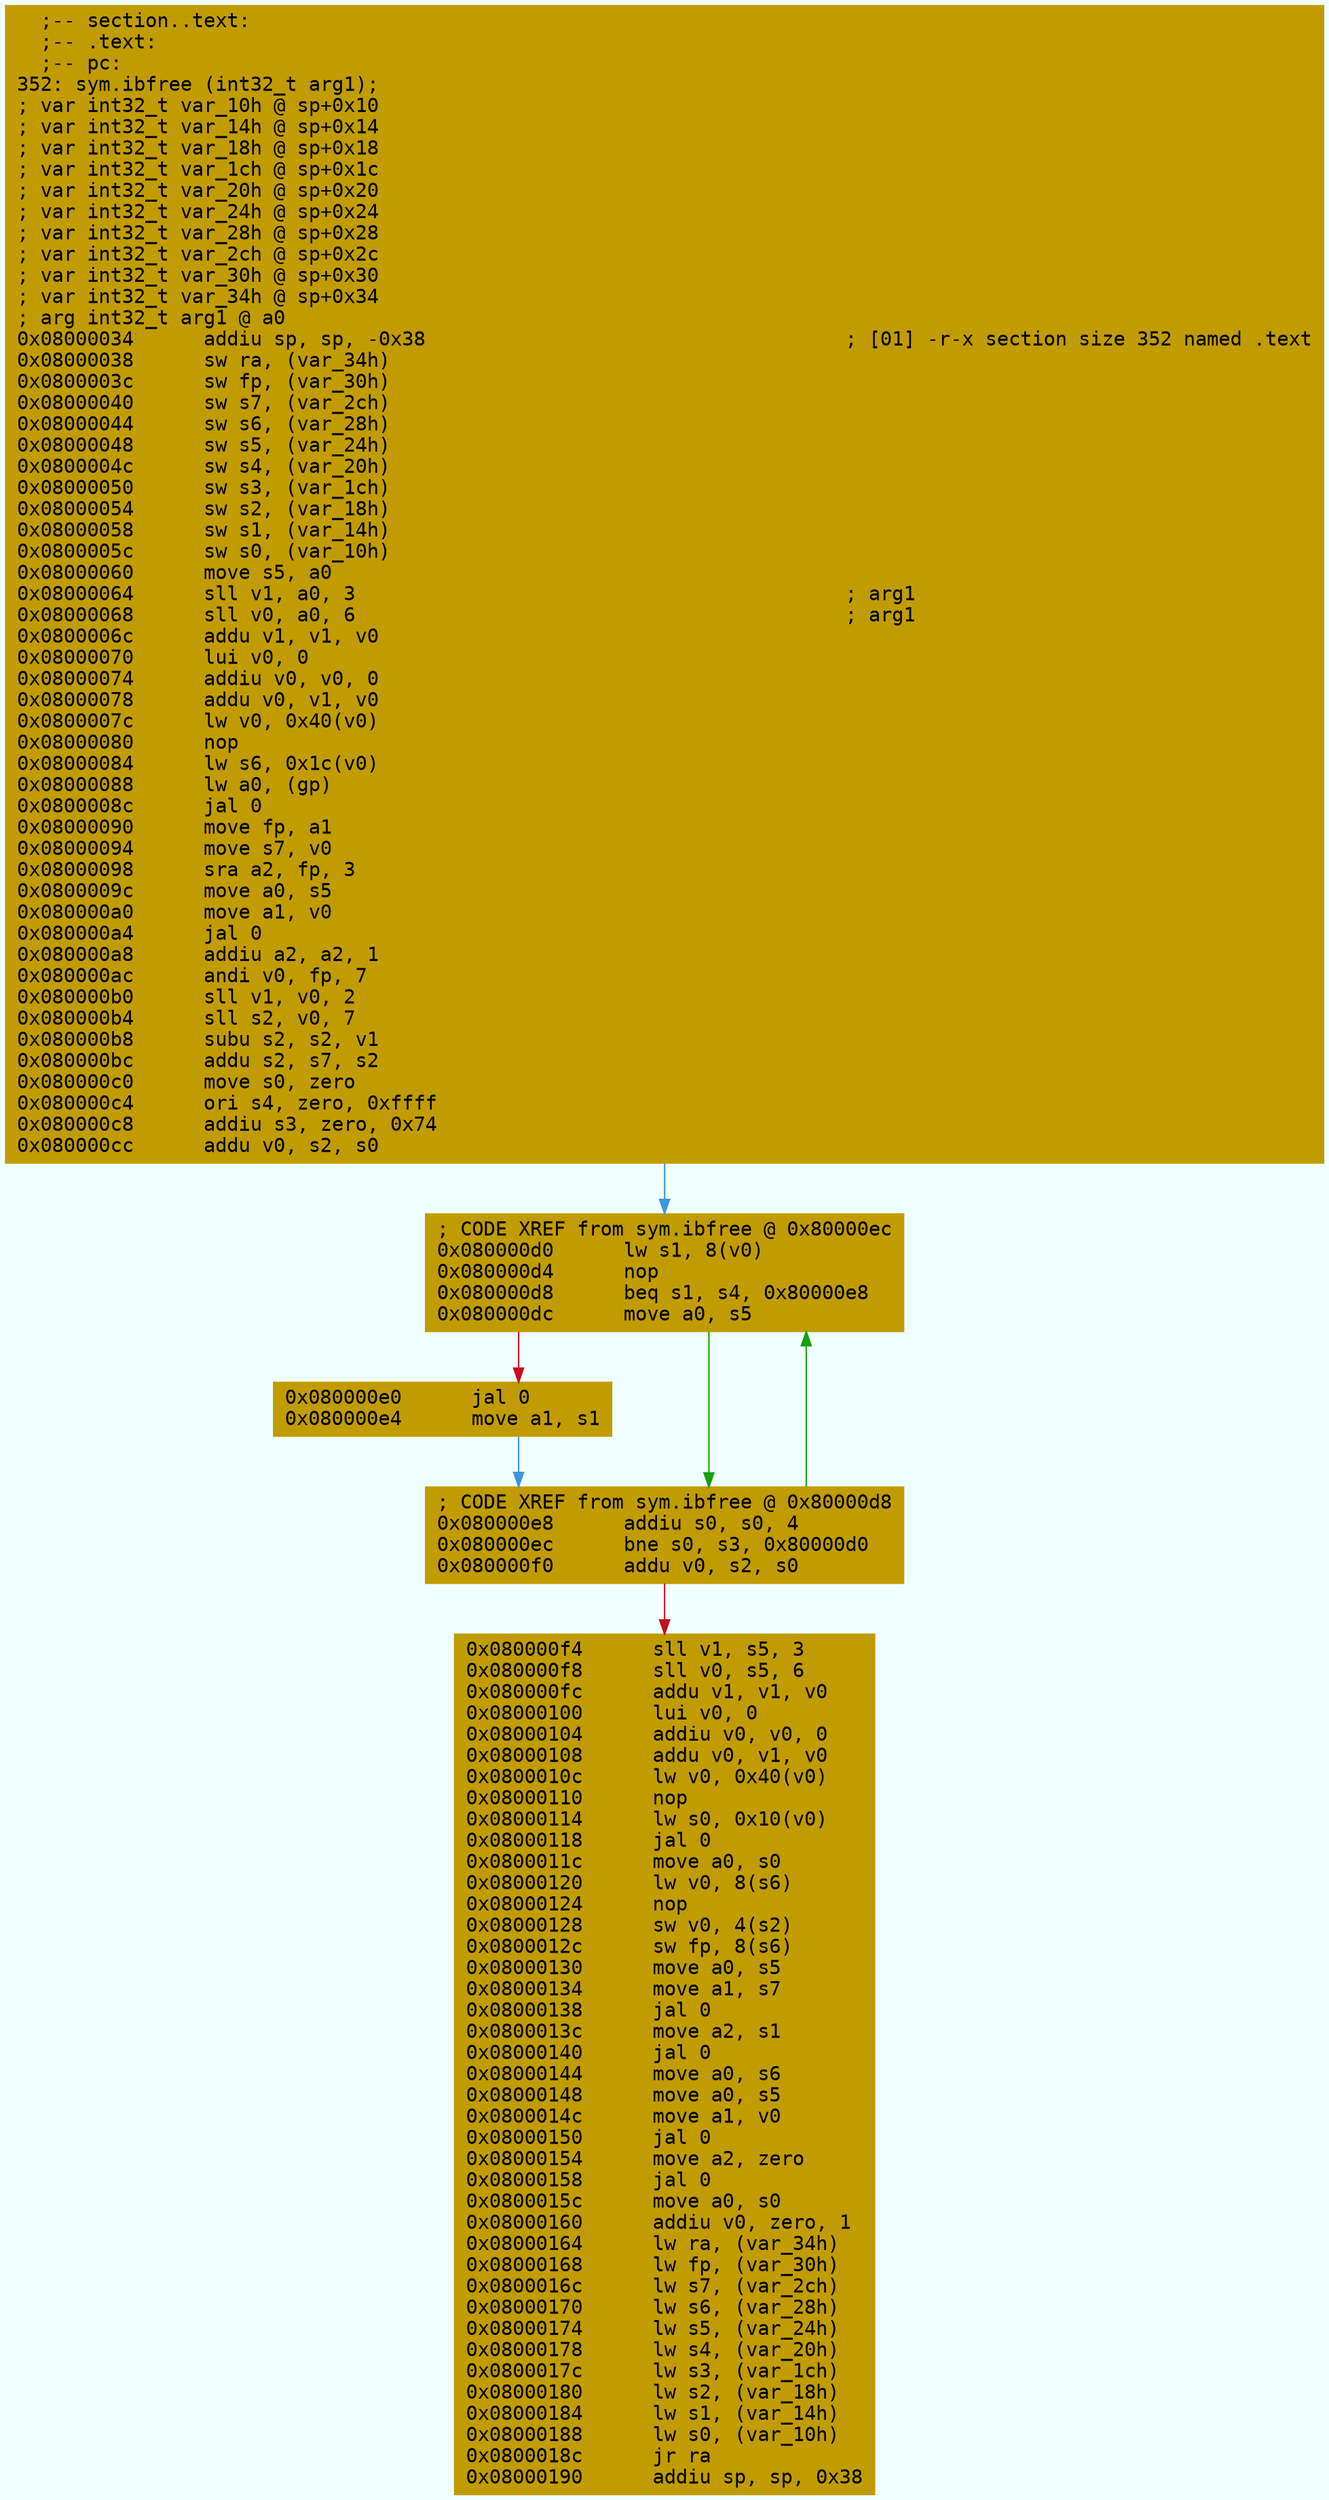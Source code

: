 digraph code {
	graph [bgcolor=azure fontsize=8 fontname="Courier" splines="ortho"];
	node [fillcolor=gray style=filled shape=box];
	edge [arrowhead="normal"];
	"0x08000034" [URL="sym.ibfree/0x08000034", fillcolor="#c19c00",color="#c19c00", fontname="Courier",label="  ;-- section..text:\l  ;-- .text:\l  ;-- pc:\l352: sym.ibfree (int32_t arg1);\l; var int32_t var_10h @ sp+0x10\l; var int32_t var_14h @ sp+0x14\l; var int32_t var_18h @ sp+0x18\l; var int32_t var_1ch @ sp+0x1c\l; var int32_t var_20h @ sp+0x20\l; var int32_t var_24h @ sp+0x24\l; var int32_t var_28h @ sp+0x28\l; var int32_t var_2ch @ sp+0x2c\l; var int32_t var_30h @ sp+0x30\l; var int32_t var_34h @ sp+0x34\l; arg int32_t arg1 @ a0\l0x08000034      addiu sp, sp, -0x38                                    ; [01] -r-x section size 352 named .text\l0x08000038      sw ra, (var_34h)\l0x0800003c      sw fp, (var_30h)\l0x08000040      sw s7, (var_2ch)\l0x08000044      sw s6, (var_28h)\l0x08000048      sw s5, (var_24h)\l0x0800004c      sw s4, (var_20h)\l0x08000050      sw s3, (var_1ch)\l0x08000054      sw s2, (var_18h)\l0x08000058      sw s1, (var_14h)\l0x0800005c      sw s0, (var_10h)\l0x08000060      move s5, a0\l0x08000064      sll v1, a0, 3                                          ; arg1\l0x08000068      sll v0, a0, 6                                          ; arg1\l0x0800006c      addu v1, v1, v0\l0x08000070      lui v0, 0\l0x08000074      addiu v0, v0, 0\l0x08000078      addu v0, v1, v0\l0x0800007c      lw v0, 0x40(v0)\l0x08000080      nop\l0x08000084      lw s6, 0x1c(v0)\l0x08000088      lw a0, (gp)\l0x0800008c      jal 0\l0x08000090      move fp, a1\l0x08000094      move s7, v0\l0x08000098      sra a2, fp, 3\l0x0800009c      move a0, s5\l0x080000a0      move a1, v0\l0x080000a4      jal 0\l0x080000a8      addiu a2, a2, 1\l0x080000ac      andi v0, fp, 7\l0x080000b0      sll v1, v0, 2\l0x080000b4      sll s2, v0, 7\l0x080000b8      subu s2, s2, v1\l0x080000bc      addu s2, s7, s2\l0x080000c0      move s0, zero\l0x080000c4      ori s4, zero, 0xffff\l0x080000c8      addiu s3, zero, 0x74\l0x080000cc      addu v0, s2, s0\l"]
	"0x080000d0" [URL="sym.ibfree/0x080000d0", fillcolor="#c19c00",color="#c19c00", fontname="Courier",label="; CODE XREF from sym.ibfree @ 0x80000ec\l0x080000d0      lw s1, 8(v0)\l0x080000d4      nop\l0x080000d8      beq s1, s4, 0x80000e8\l0x080000dc      move a0, s5\l"]
	"0x080000e0" [URL="sym.ibfree/0x080000e0", fillcolor="#c19c00",color="#c19c00", fontname="Courier",label="0x080000e0      jal 0\l0x080000e4      move a1, s1\l"]
	"0x080000e8" [URL="sym.ibfree/0x080000e8", fillcolor="#c19c00",color="#c19c00", fontname="Courier",label="; CODE XREF from sym.ibfree @ 0x80000d8\l0x080000e8      addiu s0, s0, 4\l0x080000ec      bne s0, s3, 0x80000d0\l0x080000f0      addu v0, s2, s0\l"]
	"0x080000f4" [URL="sym.ibfree/0x080000f4", fillcolor="#c19c00",color="#c19c00", fontname="Courier",label="0x080000f4      sll v1, s5, 3\l0x080000f8      sll v0, s5, 6\l0x080000fc      addu v1, v1, v0\l0x08000100      lui v0, 0\l0x08000104      addiu v0, v0, 0\l0x08000108      addu v0, v1, v0\l0x0800010c      lw v0, 0x40(v0)\l0x08000110      nop\l0x08000114      lw s0, 0x10(v0)\l0x08000118      jal 0\l0x0800011c      move a0, s0\l0x08000120      lw v0, 8(s6)\l0x08000124      nop\l0x08000128      sw v0, 4(s2)\l0x0800012c      sw fp, 8(s6)\l0x08000130      move a0, s5\l0x08000134      move a1, s7\l0x08000138      jal 0\l0x0800013c      move a2, s1\l0x08000140      jal 0\l0x08000144      move a0, s6\l0x08000148      move a0, s5\l0x0800014c      move a1, v0\l0x08000150      jal 0\l0x08000154      move a2, zero\l0x08000158      jal 0\l0x0800015c      move a0, s0\l0x08000160      addiu v0, zero, 1\l0x08000164      lw ra, (var_34h)\l0x08000168      lw fp, (var_30h)\l0x0800016c      lw s7, (var_2ch)\l0x08000170      lw s6, (var_28h)\l0x08000174      lw s5, (var_24h)\l0x08000178      lw s4, (var_20h)\l0x0800017c      lw s3, (var_1ch)\l0x08000180      lw s2, (var_18h)\l0x08000184      lw s1, (var_14h)\l0x08000188      lw s0, (var_10h)\l0x0800018c      jr ra\l0x08000190      addiu sp, sp, 0x38\l"]
        "0x08000034" -> "0x080000d0" [color="#3a96dd"];
        "0x080000d0" -> "0x080000e8" [color="#13a10e"];
        "0x080000d0" -> "0x080000e0" [color="#c50f1f"];
        "0x080000e0" -> "0x080000e8" [color="#3a96dd"];
        "0x080000e8" -> "0x080000d0" [color="#13a10e"];
        "0x080000e8" -> "0x080000f4" [color="#c50f1f"];
}
